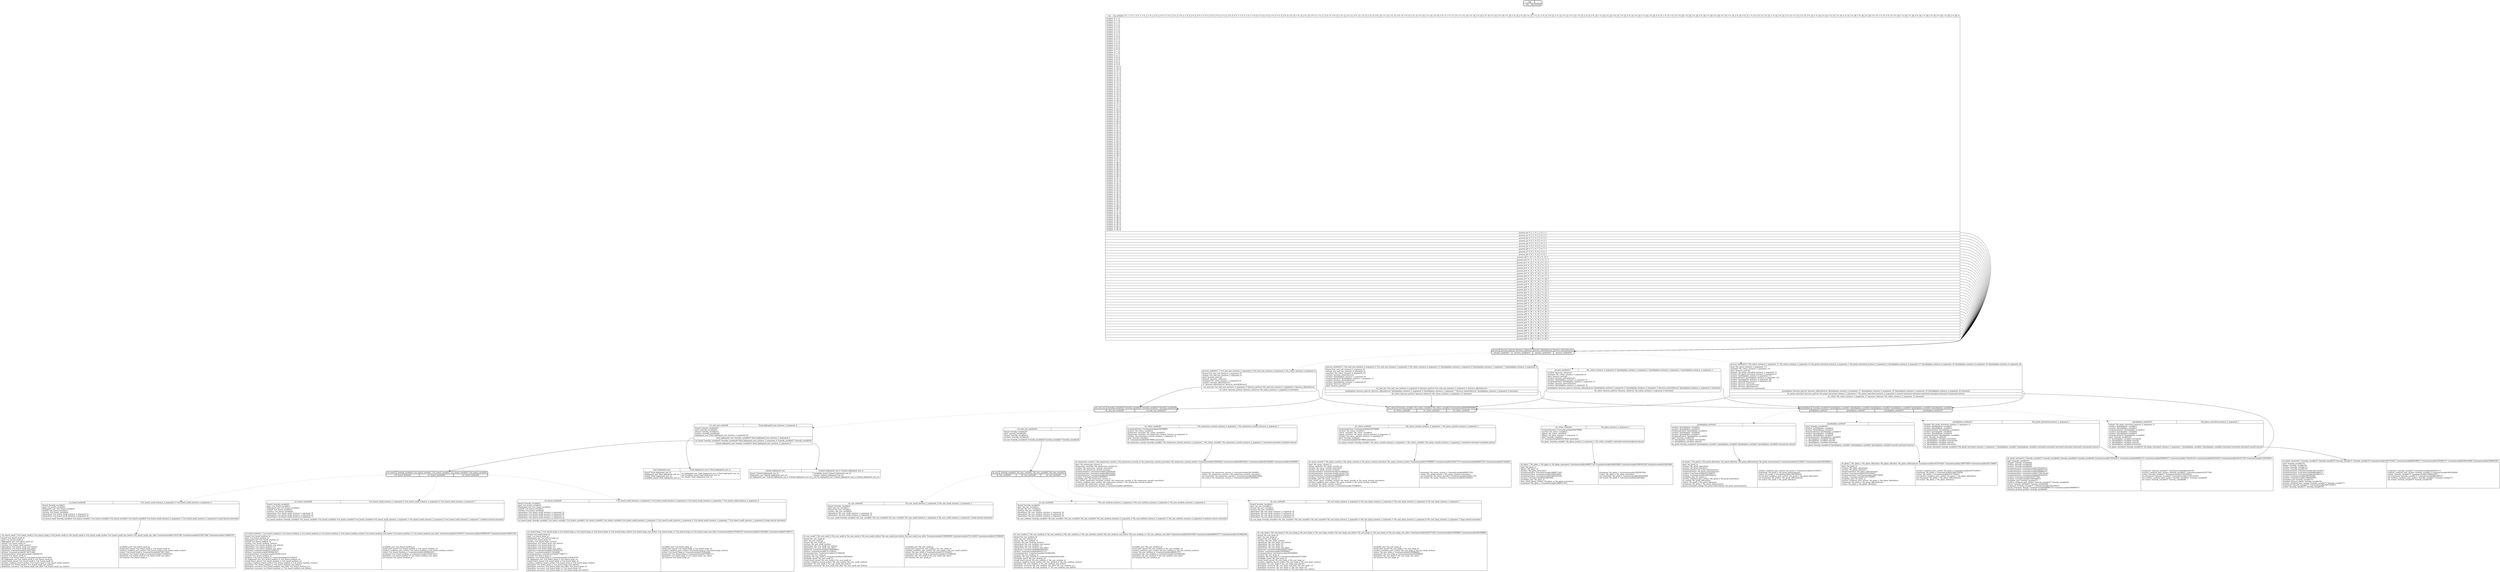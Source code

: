 // Generated by Hype
digraph "woodworking_legal_fewer_htn_groundings" {
  nodesep=1
  ranksep=1
  // Operators
  node [shape=record]
  "cut_board_large" [
    label="{{cut_board_large|?cut_board_large_b ?cut_board_large_p ?cut_board_large_m ?cut_board_large_w ?cut_board_large_surface ?cut_board_large_size_before ?cut_board_large_s1 ?cut_board_large_s2 ?cut_board_large_size_after ?constantvariable1278363279 ?constantvariable313024468 ?constantvariable971968717}|{(board ?cut_board_large_b)\l(part ?cut_board_large_p)\l(highspeed_saw ?cut_board_large_m)\l(awood ?cut_board_large_w)\l(surface ?cut_board_large_surface)\l(aboardsize ?cut_board_large_size_before)\l(aboardsize ?cut_board_large_s1)\l(aboardsize ?cut_board_large_s2)\l(aboardsize ?cut_board_large_size_after)\l(apartsize ?constantvariable1278363279)\l(acolour ?constantvariable313024468)\l(treatmentstatus ?constantvariable971968717)\l(unused ?cut_board_large_p)\l(goalsize ?cut_board_large_p ?constantvariable1278363279)\l(in_highspeed_saw ?cut_board_large_b ?cut_board_large_m)\l(wood_board_awood ?cut_board_large_b ?cut_board_large_w)\l(surface_condition_board_surface ?cut_board_large_b ?cut_board_large_surface)\l(boardsize ?cut_board_large_b ?cut_board_large_size_before)\l(boardsize_successor ?cut_board_large_size_after ?cut_board_large_s1)\l(boardsize_successor ?cut_board_large_s1 ?cut_board_large_s2)\l(boardsize_successor ?cut_board_large_s2 ?cut_board_large_size_before)\l|(available_part ?cut_board_large_p)\l(wood_part_awood ?cut_board_large_p ?cut_board_large_w)\l(surface_condition_part_surface ?cut_board_large_p ?cut_board_large_surface)\l(colour ?cut_board_large_p ?constantvariable313024468)\l(treatment ?cut_board_large_p ?constantvariable971968717)\l(boardsize ?cut_board_large_b ?cut_board_large_size_after)\lnot (unused ?cut_board_large_p)\l}}"
  ]
  "cut_board_medium" [
    label="{{cut_board_medium|?cut_board_medium_b ?cut_board_medium_p ?cut_board_medium_m ?cut_board_medium_w ?cut_board_medium_surface ?cut_board_medium_size_before ?cut_board_medium_s1 ?cut_board_medium_size_after ?constantvariable212106237 ?constantvariable1690083347 ?constantvariable1650815227}|{(board ?cut_board_medium_b)\l(part ?cut_board_medium_p)\l(highspeed_saw ?cut_board_medium_m)\l(awood ?cut_board_medium_w)\l(surface ?cut_board_medium_surface)\l(aboardsize ?cut_board_medium_size_before)\l(aboardsize ?cut_board_medium_s1)\l(aboardsize ?cut_board_medium_size_after)\l(apartsize ?constantvariable212106237)\l(acolour ?constantvariable1690083347)\l(treatmentstatus ?constantvariable1650815227)\l(unused ?cut_board_medium_p)\l(goalsize ?cut_board_medium_p ?constantvariable212106237)\l(in_highspeed_saw ?cut_board_medium_b ?cut_board_medium_m)\l(wood_board_awood ?cut_board_medium_b ?cut_board_medium_w)\l(surface_condition_board_surface ?cut_board_medium_b ?cut_board_medium_surface)\l(boardsize ?cut_board_medium_b ?cut_board_medium_size_before)\l(boardsize_successor ?cut_board_medium_size_after ?cut_board_medium_s1)\l(boardsize_successor ?cut_board_medium_s1 ?cut_board_medium_size_before)\l|(available_part ?cut_board_medium_p)\l(wood_part_awood ?cut_board_medium_p ?cut_board_medium_w)\l(surface_condition_part_surface ?cut_board_medium_p ?cut_board_medium_surface)\l(colour ?cut_board_medium_p ?constantvariable1690083347)\l(treatment ?cut_board_medium_p ?constantvariable1650815227)\l(boardsize ?cut_board_medium_b ?cut_board_medium_size_after)\lnot (unused ?cut_board_medium_p)\l}}"
  ]
  "cut_board_small" [
    label="{{cut_board_small|?cut_board_small_b ?cut_board_small_p ?cut_board_small_m ?cut_board_small_w ?cut_board_small_surface ?cut_board_small_size_before ?cut_board_small_size_after ?constantvariable719147384 ?constantvariable2074871584 ?constantvariable1336658767}|{(board ?cut_board_small_b)\l(part ?cut_board_small_p)\l(highspeed_saw ?cut_board_small_m)\l(awood ?cut_board_small_w)\l(surface ?cut_board_small_surface)\l(aboardsize ?cut_board_small_size_before)\l(aboardsize ?cut_board_small_size_after)\l(apartsize ?constantvariable719147384)\l(acolour ?constantvariable2074871584)\l(treatmentstatus ?constantvariable1336658767)\l(unused ?cut_board_small_p)\l(goalsize ?cut_board_small_p ?constantvariable719147384)\l(in_highspeed_saw ?cut_board_small_b ?cut_board_small_m)\l(wood_board_awood ?cut_board_small_b ?cut_board_small_w)\l(surface_condition_board_surface ?cut_board_small_b ?cut_board_small_surface)\l(boardsize ?cut_board_small_b ?cut_board_small_size_before)\l(boardsize_successor ?cut_board_small_size_after ?cut_board_small_size_before)\l|(available_part ?cut_board_small_p)\l(wood_part_awood ?cut_board_small_p ?cut_board_small_w)\l(surface_condition_part_surface ?cut_board_small_p ?cut_board_small_surface)\l(colour ?cut_board_small_p ?constantvariable2074871584)\l(treatment ?cut_board_small_p ?constantvariable1336658767)\l(boardsize ?cut_board_small_b ?cut_board_small_size_after)\lnot (unused ?cut_board_small_p)\l}}"
  ]
  "do_glaze" [
    label="{{do_glaze|?do_glaze_x ?do_glaze_m ?do_glaze_newcolour ?constantvariable1086871163 ?constantvariable298245469 ?constantvariable1900545328 ?constantvariable422481684}|{(part ?do_glaze_x)\l(glazer ?do_glaze_m)\l(acolour ?do_glaze_newcolour)\l(treatmentstatus ?constantvariable1086871163)\l(treatmentstatus ?constantvariable298245469)\l(treatmentstatus ?constantvariable1900545328)\l(acolour ?constantvariable422481684)\l(available_part ?do_glaze_x)\l(has_colour_glazer_acolour ?do_glaze_m ?do_glaze_newcolour)\l(treatment ?do_glaze_x ?constantvariable1086871163)\l|(treatment ?do_glaze_x ?constantvariable1900545328)\l(colour ?do_glaze_x ?do_glaze_newcolour)\lnot (treatment ?do_glaze_x ?constantvariable298245469)\lnot (colour ?do_glaze_x ?constantvariable422481684)\l}}"
  ]
  "do_grind" [
    label="{{do_grind|?do_grind_x ?do_grind_oldsurface ?do_grind_oldcolour ?do_grind_oldtreatment ?do_grind_newtreatment ?constantvariable521350637 ?constantvariable1995568423}|{(part ?do_grind_x)\l(surface ?do_grind_oldsurface)\l(acolour ?do_grind_oldcolour)\l(treatmentstatus ?do_grind_oldtreatment)\l(treatmentstatus ?do_grind_newtreatment)\l(surface ?constantvariable521350637)\l(acolour ?constantvariable1995568423)\l(available_part ?do_grind_x)\l(surface_condition_part_surface ?do_grind_x ?do_grind_oldsurface)\l(is_smooth ?do_grind_oldsurface)\l(colour ?do_grind_x ?do_grind_oldcolour)\l(treatment ?do_grind_x ?do_grind_oldtreatment)\l(grind_treatment_change ?do_grind_oldtreatment ?do_grind_newtreatment)\l|(surface_condition_part_surface ?do_grind_x ?constantvariable521350637)\l(treatment ?do_grind_x ?do_grind_newtreatment)\l(colour ?do_grind_x ?constantvariable1995568423)\lnot (surface_condition_part_surface ?do_grind_x ?do_grind_oldsurface)\lnot (treatment ?do_grind_x ?do_grind_oldtreatment)\lnot (colour ?do_grind_x ?do_grind_oldcolour)\l}}"
  ]
  "do_grind_untreated" [
    label="{{do_grind_untreated|?newobj_variable57 ?newobj_variable64 ?newobj_variable65 ?newobj_variable66 ?constantvariable702183411 ?constantvariable406992733 ?constantvariable506990077 ?constantvariable1738120144 ?constantvariable495324479 ?constantvariable343357709 ?constantvariable1258199451}|{(part ?newobj_variable57)\l(grinder ?newobj_variable64)\l(surface ?newobj_variable65)\l(acolour ?newobj_variable66)\l(treatmentstatus ?constantvariable702183411)\l(treatmentstatus ?constantvariable406992733)\l(treatmentstatus ?constantvariable506990077)\l(treatmentstatus ?constantvariable1738120144)\l(treatmentstatus ?constantvariable495324479)\l(surface ?constantvariable343357709)\l(acolour ?constantvariable1258199451)\l(available_part ?newobj_variable57)\l(surface_condition_part_surface ?newobj_variable57 ?newobj_variable65)\l(colour ?newobj_variable57 ?newobj_variable66)\l(treatment ?newobj_variable57 ?constantvariable702183411)\l(grind_treatment_change ?constantvariable406992733 ?constantvariable506990077)\l(machine_present_grinder ?newobj_variable64)\l|(treatment ?newobj_variable57 ?constantvariable495324479)\l(surface_condition_part_surface ?newobj_variable57 ?constantvariable343357709)\l(colour ?newobj_variable57 ?constantvariable1258199451)\lnot (treatment ?newobj_variable57 ?constantvariable1738120144)\lnot (surface_condition_part_surface ?newobj_variable57 ?newobj_variable65)\lnot (colour ?newobj_variable57 ?newobj_variable66)\l}}"
  ]
  "do_immersion_varnish" [
    label="{{do_immersion_varnish|?do_immersion_varnish_x ?do_immersion_varnish_m ?do_immersion_varnish_newcolour ?do_immersion_varnish_surface ?constantvariable129458220 ?constantvariable286632942 ?constantvariable281362908 ?constantvariable319059067}|{(part ?do_immersion_varnish_x)\l(immersion_varnisher ?do_immersion_varnish_m)\l(acolour ?do_immersion_varnish_newcolour)\l(surface ?do_immersion_varnish_surface)\l(treatmentstatus ?constantvariable129458220)\l(treatmentstatus ?constantvariable286632942)\l(treatmentstatus ?constantvariable281362908)\l(acolour ?constantvariable319059067)\l(available_part ?do_immersion_varnish_x)\l(has_colour_immersion_varnisher_acolour ?do_immersion_varnish_m ?do_immersion_varnish_newcolour)\l(surface_condition_part_surface ?do_immersion_varnish_x ?do_immersion_varnish_surface)\l(is_smooth ?do_immersion_varnish_surface)\l(treatment ?do_immersion_varnish_x ?constantvariable129458220)\l|(treatment ?do_immersion_varnish_x ?constantvariable281362908)\l(colour ?do_immersion_varnish_x ?do_immersion_varnish_newcolour)\lnot (treatment ?do_immersion_varnish_x ?constantvariable286632942)\lnot (colour ?do_immersion_varnish_x ?constantvariable319059067)\l}}"
  ]
  "do_plane" [
    label="{{do_plane|?do_plane_x ?do_plane_oldsurface ?do_plane_oldcolour ?do_plane_oldtreatment ?constantvariable1637010447 ?constantvariable1288755959 ?constantvariable1631726897}|{(part ?do_plane_x)\l(surface ?do_plane_oldsurface)\l(acolour ?do_plane_oldcolour)\l(treatmentstatus ?do_plane_oldtreatment)\l(surface ?constantvariable1637010447)\l(treatmentstatus ?constantvariable1288755959)\l(acolour ?constantvariable1631726897)\l(available_part ?do_plane_x)\l(surface_condition_part_surface ?do_plane_x ?do_plane_oldsurface)\l(treatment ?do_plane_x ?do_plane_oldtreatment)\l(colour ?do_plane_x ?do_plane_oldcolour)\l|(surface_condition_part_surface ?do_plane_x ?constantvariable1637010447)\l(treatment ?do_plane_x ?constantvariable1288755959)\l(colour ?do_plane_x ?constantvariable1631726897)\lnot (surface_condition_part_surface ?do_plane_x ?do_plane_oldsurface)\lnot (treatment ?do_plane_x ?do_plane_oldtreatment)\lnot (colour ?do_plane_x ?do_plane_oldcolour)\l}}"
  ]
  "do_plane_untreated" [
    label="{{do_plane_untreated|?newobj_variable75 ?newobj_variable76 ?newobj_variable77 ?newobj_variable79 ?constantvariable1607353027 ?constantvariable684396417 ?constantvariable1652981517 ?constantvariable308145609 ?constantvariable1068002587}|{(part ?newobj_variable75)\l(planer ?newobj_variable76)\l(surface ?newobj_variable77)\l(acolour ?newobj_variable79)\l(treatmentstatus ?constantvariable1607353027)\l(treatmentstatus ?constantvariable684396417)\l(treatmentstatus ?constantvariable1652981517)\l(surface ?constantvariable308145609)\l(acolour ?constantvariable1068002587)\l(available_part ?newobj_variable75)\l(machine_present_planer ?newobj_variable76)\l(surface_condition_part_surface ?newobj_variable75 ?newobj_variable77)\l(treatment ?newobj_variable75 ?constantvariable1607353027)\l(colour ?newobj_variable75 ?newobj_variable79)\l|(treatment ?newobj_variable75 ?constantvariable1652981517)\l(surface_condition_part_surface ?newobj_variable75 ?constantvariable308145609)\l(colour ?newobj_variable75 ?constantvariable1068002587)\lnot (treatment ?newobj_variable75 ?constantvariable684396417)\lnot (surface_condition_part_surface ?newobj_variable75 ?newobj_variable77)\lnot (colour ?newobj_variable75 ?newobj_variable79)\l}}"
  ]
  "do_saw_large" [
    label="{{do_saw_large|?do_saw_large_b ?do_saw_large_p ?do_saw_large_w ?do_saw_large_surface ?do_saw_large_size_before ?do_saw_large_s1 ?do_saw_large_s2 ?do_saw_large_size_after ?constantvariable2026575395 ?constantvariable539566862 ?constantvariable583566864}|{(board ?do_saw_large_b)\l(part ?do_saw_large_p)\l(awood ?do_saw_large_w)\l(surface ?do_saw_large_surface)\l(aboardsize ?do_saw_large_size_before)\l(aboardsize ?do_saw_large_s1)\l(aboardsize ?do_saw_large_s2)\l(aboardsize ?do_saw_large_size_after)\l(apartsize ?constantvariable2026575395)\l(acolour ?constantvariable539566862)\l(treatmentstatus ?constantvariable583566864)\l(unused ?do_saw_large_p)\l(goalsize ?do_saw_large_p ?constantvariable2026575395)\l(available_board ?do_saw_large_b)\l(wood_board_awood ?do_saw_large_b ?do_saw_large_w)\l(surface_condition_board_surface ?do_saw_large_b ?do_saw_large_surface)\l(boardsize ?do_saw_large_b ?do_saw_large_size_before)\l(boardsize_successor ?do_saw_large_size_after ?do_saw_large_s1)\l(boardsize_successor ?do_saw_large_s1 ?do_saw_large_s2)\l(boardsize_successor ?do_saw_large_s2 ?do_saw_large_size_before)\l|(available_part ?do_saw_large_p)\l(wood_part_awood ?do_saw_large_p ?do_saw_large_w)\l(surface_condition_part_surface ?do_saw_large_p ?do_saw_large_surface)\l(colour ?do_saw_large_p ?constantvariable539566862)\l(treatment ?do_saw_large_p ?constantvariable583566864)\l(boardsize ?do_saw_large_b ?do_saw_large_size_after)\lnot (unused ?do_saw_large_p)\l}}"
  ]
  "do_saw_medium" [
    label="{{do_saw_medium|?do_saw_medium_b ?do_saw_medium_p ?do_saw_medium_w ?do_saw_medium_surface ?do_saw_medium_size_before ?do_saw_medium_s1 ?do_saw_medium_size_after ?constantvariable633833592 ?constantvariable469443757 ?constantvariable1023882406}|{(board ?do_saw_medium_b)\l(part ?do_saw_medium_p)\l(awood ?do_saw_medium_w)\l(surface ?do_saw_medium_surface)\l(aboardsize ?do_saw_medium_size_before)\l(aboardsize ?do_saw_medium_s1)\l(aboardsize ?do_saw_medium_size_after)\l(apartsize ?constantvariable633833592)\l(acolour ?constantvariable469443757)\l(treatmentstatus ?constantvariable1023882406)\l(unused ?do_saw_medium_p)\l(goalsize ?do_saw_medium_p ?constantvariable633833592)\l(available_board ?do_saw_medium_b)\l(wood_board_awood ?do_saw_medium_b ?do_saw_medium_w)\l(surface_condition_board_surface ?do_saw_medium_b ?do_saw_medium_surface)\l(boardsize ?do_saw_medium_b ?do_saw_medium_size_before)\l(boardsize_successor ?do_saw_medium_size_after ?do_saw_medium_s1)\l(boardsize_successor ?do_saw_medium_s1 ?do_saw_medium_size_before)\l|(available_part ?do_saw_medium_p)\l(wood_part_awood ?do_saw_medium_p ?do_saw_medium_w)\l(surface_condition_part_surface ?do_saw_medium_p ?do_saw_medium_surface)\l(colour ?do_saw_medium_p ?constantvariable469443757)\l(treatment ?do_saw_medium_p ?constantvariable1023882406)\l(boardsize ?do_saw_medium_b ?do_saw_medium_size_after)\lnot (unused ?do_saw_medium_p)\l}}"
  ]
  "do_saw_small" [
    label="{{do_saw_small|?do_saw_small_b ?do_saw_small_p ?do_saw_small_w ?do_saw_small_surface ?do_saw_small_size_before ?do_saw_small_size_after ?constantvariable1182850905 ?constantvariable731116025 ?constantvariable2127388439}|{(board ?do_saw_small_b)\l(part ?do_saw_small_p)\l(awood ?do_saw_small_w)\l(surface ?do_saw_small_surface)\l(aboardsize ?do_saw_small_size_before)\l(aboardsize ?do_saw_small_size_after)\l(apartsize ?constantvariable1182850905)\l(acolour ?constantvariable731116025)\l(treatmentstatus ?constantvariable2127388439)\l(unused ?do_saw_small_p)\l(goalsize ?do_saw_small_p ?constantvariable1182850905)\l(available_board ?do_saw_small_b)\l(wood_board_awood ?do_saw_small_b ?do_saw_small_w)\l(surface_condition_board_surface ?do_saw_small_b ?do_saw_small_surface)\l(boardsize ?do_saw_small_b ?do_saw_small_size_before)\l(boardsize_successor ?do_saw_small_size_after ?do_saw_small_size_before)\l|(available_part ?do_saw_small_p)\l(wood_part_awood ?do_saw_small_p ?do_saw_small_w)\l(surface_condition_part_surface ?do_saw_small_p ?do_saw_small_surface)\l(colour ?do_saw_small_p ?constantvariable731116025)\l(treatment ?do_saw_small_p ?constantvariable2127388439)\l(boardsize ?do_saw_small_b ?do_saw_small_size_after)\lnot (unused ?do_saw_small_p)\l}}"
  ]
  "do_spray_varnish" [
    label="{{do_spray_varnish|?do_spray_varnish_x ?do_spray_varnish_m ?do_spray_varnish_newcolour ?do_spray_varnish_surface ?constantvariable797888567 ?constantvariable335041779 ?constantvariable688467185 ?constantvariable421409287}|{(part ?do_spray_varnish_x)\l(spray_varnisher ?do_spray_varnish_m)\l(acolour ?do_spray_varnish_newcolour)\l(surface ?do_spray_varnish_surface)\l(treatmentstatus ?constantvariable797888567)\l(treatmentstatus ?constantvariable335041779)\l(treatmentstatus ?constantvariable688467185)\l(acolour ?constantvariable421409287)\l(available_part ?do_spray_varnish_x)\l(has_colour_spray_varnisher_acolour ?do_spray_varnish_m ?do_spray_varnish_newcolour)\l(surface_condition_part_surface ?do_spray_varnish_x ?do_spray_varnish_surface)\l(is_smooth ?do_spray_varnish_surface)\l(treatment ?do_spray_varnish_x ?constantvariable797888567)\l|(treatment ?do_spray_varnish_x ?constantvariable688467185)\l(colour ?do_spray_varnish_x ?do_spray_varnish_newcolour)\lnot (treatment ?do_spray_varnish_x ?constantvariable335041779)\lnot (colour ?do_spray_varnish_x ?constantvariable421409287)\l}}"
  ]
  "load_highspeed_saw" [
    label="{{load_highspeed_saw|?load_highspeed_saw_b ?load_highspeed_saw_m}|{(board ?load_highspeed_saw_b)\l(highspeed_saw ?load_highspeed_saw_m)\l(empty ?load_highspeed_saw_m)\l(available_board ?load_highspeed_saw_b)\l|(in_highspeed_saw ?load_highspeed_saw_b ?load_highspeed_saw_m)\lnot (available_board ?load_highspeed_saw_b)\lnot (empty ?load_highspeed_saw_m)\l}}"
  ]
  "unload_highspeed_saw" [
    label="{{unload_highspeed_saw|?unload_highspeed_saw_b ?unload_highspeed_saw_m}|{(board ?unload_highspeed_saw_b)\l(highspeed_saw ?unload_highspeed_saw_m)\l(in_highspeed_saw ?unload_highspeed_saw_b ?unload_highspeed_saw_m)\l|(available_board ?unload_highspeed_saw_b)\l(empty ?unload_highspeed_saw_m)\lnot (in_highspeed_saw ?unload_highspeed_saw_b ?unload_highspeed_saw_m)\l}}"
  ]
  // Methods
  node [shape=Mrecord]
  "cut_and_saw" [
    style=bold
    label="{{cut_and_saw|?newobj_variable25 ?newobj_variable26 ?newobj_variable27 ?newobj_variable28}|{<n0>cut_and_saw_method6|<n1>cut_and_saw_method10}}"
  ]
  "label_cut_and_saw_method6" [
    label="{{cut_and_saw_method6|?load_highspeed_saw_instance_3_argument_6}|(board ?newobj_variable25)\l(part ?newobj_variable26)\l(awood ?newobj_variable27)\l(surface ?newobj_variable28)\l(highspeed_saw ?load_highspeed_saw_instance_3_argument_6)\l|<n0>load_highspeed_saw ?newobj_variable25 ?load_highspeed_saw_instance_3_argument_6|<n1>cut_board ?newobj_variable25 ?newobj_variable26 ?load_highspeed_saw_instance_3_argument_6 ?newobj_variable27 ?newobj_variable28|<n2>unload_highspeed_saw ?newobj_variable25 ?load_highspeed_saw_instance_3_argument_6}"
  ]
  "cut_and_saw":n0 -> "label_cut_and_saw_method6" [style=dotted]
  "label_cut_and_saw_method6":n0 -> "load_highspeed_saw"
  "label_cut_and_saw_method6":n1 -> "cut_board"
  "label_cut_and_saw_method6":n2 -> "unload_highspeed_saw"
  "label_cut_and_saw_method10" [
    label="{{cut_and_saw_method10|}|(board ?newobj_variable25)\l(part ?newobj_variable26)\l(awood ?newobj_variable27)\l(surface ?newobj_variable28)\l|<n0>do_saw ?newobj_variable25 ?newobj_variable26 ?newobj_variable27 ?newobj_variable28}"
  ]
  "cut_and_saw":n1 -> "label_cut_and_saw_method10" [style=dotted]
  "label_cut_and_saw_method10":n0 -> "do_saw"
  "cut_board" [
    style=bold
    label="{{cut_board|?newobj_variable2 ?cut_board_variable1 ?cut_board_variable2 ?cut_board_variable3 ?cut_board_variable4}|{<n0>cut_board_method4|<n1>cut_board_method4b|<n2>cut_board_method4c}}"
  ]
  "label_cut_board_method4" [
    label="{{cut_board_method4|?cut_board_small_instance_2_argument_5 ?cut_board_small_instance_2_argument_6}|(board ?newobj_variable2)\l(part ?cut_board_variable1)\l(highspeed_saw ?cut_board_variable2)\l(awood ?cut_board_variable3)\l(surface ?cut_board_variable4)\l(aboardsize ?cut_board_small_instance_2_argument_5)\l(aboardsize ?cut_board_small_instance_2_argument_6)\l|<n0>cut_board_small ?newobj_variable2 ?cut_board_variable1 ?cut_board_variable2 ?cut_board_variable3 ?cut_board_variable4 ?cut_board_small_instance_2_argument_5 ?cut_board_small_instance_2_argument_6 small natural untreated}"
  ]
  "cut_board":n0 -> "label_cut_board_method4" [style=dotted]
  "label_cut_board_method4":n0 -> "cut_board_small"
  "label_cut_board_method4b" [
    label="{{cut_board_method4b|?cut_board_small_instance_2_argument_5 ?cut_board_small_instance_2_argument_6 ?cut_board_small_instance_2_argument_7}|(board ?newobj_variable2)\l(part ?cut_board_variable1)\l(highspeed_saw ?cut_board_variable2)\l(awood ?cut_board_variable3)\l(surface ?cut_board_variable4)\l(aboardsize ?cut_board_small_instance_2_argument_5)\l(aboardsize ?cut_board_small_instance_2_argument_6)\l(aboardsize ?cut_board_small_instance_2_argument_7)\l|<n0>cut_board_medium ?newobj_variable2 ?cut_board_variable1 ?cut_board_variable2 ?cut_board_variable3 ?cut_board_variable4 ?cut_board_small_instance_2_argument_5 ?cut_board_small_instance_2_argument_6 ?cut_board_small_instance_2_argument_7 medium natural untreated}"
  ]
  "cut_board":n1 -> "label_cut_board_method4b" [style=dotted]
  "label_cut_board_method4b":n0 -> "cut_board_medium"
  "label_cut_board_method4c" [
    label="{{cut_board_method4c|?cut_board_small_instance_2_argument_5 ?cut_board_small_instance_2_argument_6 ?cut_board_small_instance_2_argument_7 ?cut_board_small_instance_2_argument_8}|(board ?newobj_variable2)\l(part ?cut_board_variable1)\l(highspeed_saw ?cut_board_variable2)\l(awood ?cut_board_variable3)\l(surface ?cut_board_variable4)\l(aboardsize ?cut_board_small_instance_2_argument_5)\l(aboardsize ?cut_board_small_instance_2_argument_6)\l(aboardsize ?cut_board_small_instance_2_argument_7)\l(aboardsize ?cut_board_small_instance_2_argument_8)\l|<n0>cut_board_large ?newobj_variable2 ?cut_board_variable1 ?cut_board_variable2 ?cut_board_variable3 ?cut_board_variable4 ?cut_board_small_instance_2_argument_5 ?cut_board_small_instance_2_argument_6 ?cut_board_small_instance_2_argument_7 ?cut_board_small_instance_2_argument_8 large natural untreated}"
  ]
  "cut_board":n2 -> "label_cut_board_method4c" [style=dotted]
  "label_cut_board_method4c":n0 -> "cut_board_large"
  "do_colour" [
    style=bold
    label="{{do_colour|?newobj_variable1 ?do_colour_variable1 ?do_colour_variable2 ?constantvariable634079668}|{<n0>do_colour_method0|<n1>do_colour_method1|<n2>do_colour_method2}}"
  ]
  "label_do_colour_method0" [
    label="{{do_colour_method0|?do_immersion_varnish_instance_2_argument_1 ?do_immersion_varnish_instance_2_argument_3}|(treatmentstatus ?constantvariable634079668)\l(acolour ?do_colour_variable1)\l(immersion_varnisher ?do_colour_variable2)\l(immersion_varnisher ?do_immersion_varnish_instance_2_argument_1)\l(surface ?do_immersion_varnish_instance_2_argument_3)\l(part ?newobj_variable1)\l(= ?constantvariable634079668 untreated)\l|<n0>do_immersion_varnish ?newobj_variable1 ?do_immersion_varnish_instance_2_argument_1 ?do_colour_variable1 ?do_immersion_varnish_instance_2_argument_3 untreated untreated varnished natural}"
  ]
  "do_colour":n0 -> "label_do_colour_method0" [style=dotted]
  "label_do_colour_method0":n0 -> "do_immersion_varnish"
  "label_do_colour_method1" [
    label="{{do_colour_method1|?do_spray_varnish_instance_2_argument_1 ?do_spray_varnish_instance_2_argument_3}|(treatmentstatus ?constantvariable634079668)\l(acolour ?do_colour_variable1)\l(spray_varnisher ?do_colour_variable2)\l(spray_varnisher ?do_spray_varnish_instance_2_argument_1)\l(surface ?do_spray_varnish_instance_2_argument_3)\l(part ?newobj_variable1)\l(= ?constantvariable634079668 untreated)\l|<n0>do_spray_varnish ?newobj_variable1 ?do_spray_varnish_instance_2_argument_1 ?do_colour_variable1 ?do_spray_varnish_instance_2_argument_3 untreated untreated varnished natural}"
  ]
  "do_colour":n1 -> "label_do_colour_method1" [style=dotted]
  "label_do_colour_method1":n0 -> "do_spray_varnish"
  "label_do_colour_method2" [
    label="{{do_colour_method2|?do_glaze_instance_2_argument_1}|(treatmentstatus ?constantvariable634079668)\l(acolour ?do_colour_variable1)\l(glazer ?do_colour_variable2)\l(glazer ?do_glaze_instance_2_argument_1)\l(part ?newobj_variable1)\l(= ?constantvariable634079668 untreated)\l|<n0>do_glaze ?newobj_variable1 ?do_glaze_instance_2_argument_1 ?do_colour_variable1 untreated untreated glazed natural}"
  ]
  "do_colour":n2 -> "label_do_colour_method2" [style=dotted]
  "label_do_colour_method2":n0 -> "do_glaze"
  "do_saw" [
    style=bold
    label="{{do_saw|?newobj_variable3 ?do_saw_variable1 ?do_saw_variable2 ?do_saw_variable3}|{<n0>do_saw_method5|<n1>do_saw_method8|<n2>do_saw_method9}}"
  ]
  "label_do_saw_method5" [
    label="{{do_saw_method5|?do_saw_small_instance_2_argument_4 ?do_saw_small_instance_2_argument_5}|(board ?newobj_variable3)\l(part ?do_saw_variable1)\l(awood ?do_saw_variable2)\l(surface ?do_saw_variable3)\l(aboardsize ?do_saw_small_instance_2_argument_4)\l(aboardsize ?do_saw_small_instance_2_argument_5)\l|<n0>do_saw_small ?newobj_variable3 ?do_saw_variable1 ?do_saw_variable2 ?do_saw_variable3 ?do_saw_small_instance_2_argument_4 ?do_saw_small_instance_2_argument_5 small natural untreated}"
  ]
  "do_saw":n0 -> "label_do_saw_method5" [style=dotted]
  "label_do_saw_method5":n0 -> "do_saw_small"
  "label_do_saw_method8" [
    label="{{do_saw_method8|?do_saw_medium_instance_2_argument_4 ?do_saw_medium_instance_2_argument_5 ?do_saw_medium_instance_2_argument_6}|(board ?newobj_variable3)\l(part ?do_saw_variable1)\l(awood ?do_saw_variable2)\l(surface ?do_saw_variable3)\l(aboardsize ?do_saw_medium_instance_2_argument_4)\l(aboardsize ?do_saw_medium_instance_2_argument_5)\l(aboardsize ?do_saw_medium_instance_2_argument_6)\l|<n0>do_saw_medium ?newobj_variable3 ?do_saw_variable1 ?do_saw_variable2 ?do_saw_variable3 ?do_saw_medium_instance_2_argument_4 ?do_saw_medium_instance_2_argument_5 ?do_saw_medium_instance_2_argument_6 medium natural untreated}"
  ]
  "do_saw":n1 -> "label_do_saw_method8" [style=dotted]
  "label_do_saw_method8":n0 -> "do_saw_medium"
  "label_do_saw_method9" [
    label="{{do_saw_method9|?do_saw_large_instance_2_argument_4 ?do_saw_large_instance_2_argument_5 ?do_saw_large_instance_2_argument_6 ?do_saw_large_instance_2_argument_7}|(board ?newobj_variable3)\l(part ?do_saw_variable1)\l(awood ?do_saw_variable2)\l(surface ?do_saw_variable3)\l(aboardsize ?do_saw_large_instance_2_argument_4)\l(aboardsize ?do_saw_large_instance_2_argument_5)\l(aboardsize ?do_saw_large_instance_2_argument_6)\l(aboardsize ?do_saw_large_instance_2_argument_7)\l|<n0>do_saw_large ?newobj_variable3 ?do_saw_variable1 ?do_saw_variable2 ?do_saw_variable3 ?do_saw_large_instance_2_argument_4 ?do_saw_large_instance_2_argument_5 ?do_saw_large_instance_2_argument_6 ?do_saw_large_instance_2_argument_7 large natural untreated}"
  ]
  "do_saw":n2 -> "label_do_saw_method9" [style=dotted]
  "label_do_saw_method9":n0 -> "do_saw_large"
  "grindnplane" [
    style=bold
    label="{{grindnplane|?newobj_variable10 ?grindnplane_variable1 ?grindnplane_variable2 ?grindnplane_variable3 ?grindnplane_variable4 ?grindnplane_variable5 ?grindnplane_variable6}|{<n0>grindnplane_method3|<n1>grindnplane_method7|<n2>grindnplane_method13|<n3>grindnplane_method15}}"
  ]
  "label_grindnplane_method3" [
    label="{{grindnplane_method3|}|(surface ?grindnplane_variable1)\l(acolour ?grindnplane_variable2)\l(treatmentstatus ?grindnplane_variable3)\l(surface ?grindnplane_variable4)\l(acolour ?grindnplane_variable5)\l(treatmentstatus ?grindnplane_variable6)\l(part ?newobj_variable10)\l(= ?grindnplane_variable4 verysmooth)\l(= ?grindnplane_variable5 natural)\l|<n0>do_grind ?newobj_variable10 ?grindnplane_variable1 ?grindnplane_variable2 ?grindnplane_variable3 ?grindnplane_variable6 verysmooth natural}"
  ]
  "grindnplane":n0 -> "label_grindnplane_method3" [style=dotted]
  "label_grindnplane_method3":n0 -> "do_grind"
  "label_grindnplane_method7" [
    label="{{grindnplane_method7|}|(part ?newobj_variable10)\l(surface ?grindnplane_variable1)\l(acolour ?grindnplane_variable2)\l(treatmentstatus ?grindnplane_variable3)\l(surface ?grindnplane_variable4)\l(acolour ?grindnplane_variable5)\l(treatmentstatus ?grindnplane_variable6)\l(= ?grindnplane_variable4 smooth)\l(= ?grindnplane_variable5 natural)\l(= ?grindnplane_variable6 untreated)\l|<n0>do_plane ?newobj_variable10 ?grindnplane_variable1 ?grindnplane_variable2 ?grindnplane_variable3 smooth untreated natural}"
  ]
  "grindnplane":n1 -> "label_grindnplane_method7" [style=dotted]
  "label_grindnplane_method7":n0 -> "do_plane"
  "label_grindnplane_method13" [
    label="{{grindnplane_method13|?do_grind_untreated_instance_2_argument_1}|(grinder ?do_grind_untreated_instance_2_argument_1)\l(surface ?grindnplane_variable1)\l(acolour ?grindnplane_variable2)\l(treatmentstatus ?grindnplane_variable3)\l(surface ?grindnplane_variable4)\l(acolour ?grindnplane_variable5)\l(treatmentstatus ?grindnplane_variable6)\l(part ?newobj_variable10)\l(= ?grindnplane_variable3 untreated)\l(= ?grindnplane_variable4 verysmooth)\l(= ?grindnplane_variable5 natural)\l(= ?grindnplane_variable6 untreated)\l|<n0>do_grind_untreated ?newobj_variable10 ?do_grind_untreated_instance_2_argument_1 ?grindnplane_variable1 ?grindnplane_variable2 untreated untreated untreated untreated untreated verysmooth natural}"
  ]
  "grindnplane":n2 -> "label_grindnplane_method13" [style=dotted]
  "label_grindnplane_method13":n0 -> "do_grind_untreated"
  "label_grindnplane_method15" [
    label="{{grindnplane_method15|?do_plane_untreated_instance_2_argument_1}|(planer ?do_plane_untreated_instance_2_argument_1)\l(surface ?grindnplane_variable1)\l(acolour ?grindnplane_variable2)\l(treatmentstatus ?grindnplane_variable3)\l(surface ?grindnplane_variable4)\l(acolour ?grindnplane_variable5)\l(treatmentstatus ?grindnplane_variable6)\l(part ?newobj_variable10)\l(= ?grindnplane_variable3 untreated)\l(= ?grindnplane_variable4 smooth)\l(= ?grindnplane_variable5 natural)\l(= ?grindnplane_variable6 untreated)\l|<n0>do_plane_untreated ?newobj_variable10 ?do_plane_untreated_instance_2_argument_1 ?grindnplane_variable1 ?grindnplane_variable2 untreated untreated untreated smooth natural}"
  ]
  "grindnplane":n3 -> "label_grindnplane_method15" [style=dotted]
  "label_grindnplane_method15":n0 -> "do_plane_untreated"
  "process" [
    style=bold
    label="{{process|?process_partvar ?process_colourvar ?process_oldsurfacevar ?process_newsurfacevar}|{<n0>process_method11|<n1>process_method12|<n2>process_method14|<n3>process_method16}}"
  ]
  "label_process_method11" [
    label="{{process_method11|?cut_and_saw_instance_2_argument_0 ?cut_and_saw_instance_2_argument_2 ?do_colour_instance_3_argument_6}|(board ?cut_and_saw_instance_2_argument_0)\l(awood ?cut_and_saw_instance_2_argument_2)\l(part ?process_partvar)\l(acolour ?process_colourvar)\l(machine ?do_colour_instance_3_argument_6)\l(surface ?process_oldsurfacevar)\l(= ?process_oldsurfacevar ?process_newsurfacevar)\l|<n0>cut_and_saw ?cut_and_saw_instance_2_argument_0 ?process_partvar ?cut_and_saw_instance_2_argument_2 ?process_oldsurfacevar|<n1>do_colour ?process_partvar ?process_colourvar ?do_colour_instance_3_argument_6 untreated}"
  ]
  "process":n0 -> "label_process_method11" [style=dotted]
  "label_process_method11":n0 -> "cut_and_saw"
  "label_process_method11":n1 -> "do_colour"
  "label_process_method12" [
    label="{{process_method12|?do_colour_instance_3_argument_9 ?grindnplane_instance_2_argument_2 ?grindnplane_instance_2_argument_3 ?grindnplane_instance_2_argument_5}|(acolour ?process_colourvar)\l(machine ?do_colour_instance_3_argument_9)\l(part ?process_partvar)\l(surface ?process_oldsurfacevar)\l(acolour ?grindnplane_instance_2_argument_2)\l(treatmentstatus ?grindnplane_instance_2_argument_3)\l(surface ?process_newsurfacevar)\l(acolour ?grindnplane_instance_2_argument_5)\l|<n0>grindnplane ?process_partvar ?process_oldsurfacevar ?grindnplane_instance_2_argument_2 ?grindnplane_instance_2_argument_3 ?process_newsurfacevar ?grindnplane_instance_2_argument_5 untreated|<n1>do_colour ?process_partvar ?process_colourvar ?do_colour_instance_3_argument_9 untreated}"
  ]
  "process":n1 -> "label_process_method12" [style=dotted]
  "label_process_method12":n0 -> "grindnplane"
  "label_process_method12":n1 -> "do_colour"
  "label_process_method14" [
    label="{{process_method14|?cut_and_saw_instance_2_argument_0 ?cut_and_saw_instance_2_argument_2 ?do_colour_instance_4_argument_13 ?grindnplane_instance_3_argument_6 ?grindnplane_instance_3_argument_7 ?grindnplane_instance_3_argument_9}|(board ?cut_and_saw_instance_2_argument_0)\l(awood ?cut_and_saw_instance_2_argument_2)\l(machine ?do_colour_instance_4_argument_13)\l(surface ?process_oldsurfacevar)\l(acolour ?grindnplane_instance_3_argument_6)\l(treatmentstatus ?grindnplane_instance_3_argument_7)\l(surface ?process_newsurfacevar)\l(acolour ?grindnplane_instance_3_argument_9)\l(acolour ?process_colourvar)\l(part ?process_partvar)\l|<n0>cut_and_saw ?cut_and_saw_instance_2_argument_0 ?process_partvar ?cut_and_saw_instance_2_argument_2 ?process_oldsurfacevar|<n1>grindnplane ?process_partvar ?process_oldsurfacevar ?grindnplane_instance_3_argument_6 ?grindnplane_instance_3_argument_7 ?process_newsurfacevar ?grindnplane_instance_3_argument_9 untreated|<n2>do_colour ?process_partvar ?process_colourvar ?do_colour_instance_4_argument_13 untreated}"
  ]
  "process":n2 -> "label_process_method14" [style=dotted]
  "label_process_method14":n0 -> "cut_and_saw"
  "label_process_method14":n1 -> "grindnplane"
  "label_process_method14":n2 -> "do_colour"
  "label_process_method16" [
    label="{{process_method16|?do_colour_instance_3_argument_11 ?do_colour_instance_3_argument_13 ?do_grind_untreated_instance_2_argument_1 ?do_grind_untreated_instance_2_argument_2 ?grindnplane_instance_4_argument_17 ?grindnplane_instance_4_argument_18 ?grindnplane_instance_4_argument_19 ?grindnplane_instance_4_argument_20}|(part ?do_colour_instance_3_argument_11)\l(machine ?do_colour_instance_3_argument_13)\l(part ?process_partvar)\l(grinder ?do_grind_untreated_instance_2_argument_1)\l(surface ?do_grind_untreated_instance_2_argument_2)\l(acolour ?grindnplane_instance_4_argument_17)\l(treatmentstatus ?grindnplane_instance_4_argument_18)\l(surface ?grindnplane_instance_4_argument_19)\l(acolour ?grindnplane_instance_4_argument_20)\l(acolour ?process_colourvar)\l(surface ?process_newsurfacevar)\l(surface ?process_oldsurfacevar)\l(= ?process_newsurfacevar verysmooth)\l|<n0>grindnplane ?process_partvar ?process_oldsurfacevar ?grindnplane_instance_4_argument_17 ?grindnplane_instance_4_argument_18 ?grindnplane_instance_4_argument_19 ?grindnplane_instance_4_argument_20 untreated|<n1>do_grind_untreated ?process_partvar ?do_grind_untreated_instance_2_argument_1 ?do_grind_untreated_instance_2_argument_2 natural untreated untreated untreated untreated untreated verysmooth natural|<n2>do_colour ?do_colour_instance_3_argument_11 ?process_colourvar ?do_colour_instance_3_argument_13 untreated}"
  ]
  "process":n3 -> "label_process_method16" [style=dotted]
  "label_process_method16":n0 -> "grindnplane"
  "label_process_method16":n1 -> "do_grind_untreated"
  "label_process_method16":n2 -> "do_colour"
  "__top" [
    style=bold
    label="{{__top|}|{<n0>__top___top_method}}"
  ]
  "label___top___top_method" [
    label="{{__top___top_method|?v_1_1 ?v_1_2 ?v_1_3 ?v_2_1 ?v_2_2 ?v_2_3 ?v_3_1 ?v_3_2 ?v_3_3 ?v_4_1 ?v_4_2 ?v_4_3 ?v_5_1 ?v_5_2 ?v_5_3 ?v_6_1 ?v_6_2 ?v_6_3 ?v_7_1 ?v_7_2 ?v_7_3 ?v_8_1 ?v_8_2 ?v_8_3 ?v_9_1 ?v_9_2 ?v_9_3 ?v_10_1 ?v_10_2 ?v_10_3 ?v_11_1 ?v_11_2 ?v_11_3 ?v_12_1 ?v_12_2 ?v_12_3 ?v_13_1 ?v_13_2 ?v_13_3 ?v_14_1 ?v_14_2 ?v_14_3 ?v_15_1 ?v_15_2 ?v_15_3 ?v_16_1 ?v_16_2 ?v_16_3 ?v_17_1 ?v_17_2 ?v_17_3 ?v_18_1 ?v_18_2 ?v_18_3 ?v_19_1 ?v_19_2 ?v_19_3 ?v_20_1 ?v_20_2 ?v_20_3 ?v_21_1 ?v_21_2 ?v_21_3 ?v_22_1 ?v_22_2 ?v_22_3 ?v_23_1 ?v_23_2 ?v_23_3 ?v_24_1 ?v_24_2 ?v_24_3 ?v_25_1 ?v_25_2 ?v_25_3 ?v_26_1 ?v_26_2 ?v_26_3 ?v_27_1 ?v_27_2 ?v_27_3 ?v_28_1 ?v_28_2 ?v_28_3 ?v_29_1 ?v_29_2 ?v_29_3 ?v_30_1 ?v_30_2 ?v_30_3 ?v_31_1 ?v_31_2 ?v_31_3 ?v_32_1 ?v_32_2 ?v_32_3 ?v_33_1 ?v_33_2 ?v_33_3 ?v_34_1 ?v_34_2 ?v_34_3 ?v_35_1 ?v_35_2 ?v_35_3 ?v_36_1 ?v_36_2 ?v_36_3 ?v_37_1 ?v_37_2 ?v_37_3 ?v_38_1 ?v_38_2 ?v_38_3 ?v_39_1 ?v_39_2 ?v_39_3 ?v_40_1 ?v_40_2 ?v_40_3}|(acolour ?v_1_1)\l(surface ?v_1_2)\l(surface ?v_1_3)\l(acolour ?v_2_1)\l(surface ?v_2_2)\l(surface ?v_2_3)\l(acolour ?v_3_1)\l(surface ?v_3_2)\l(surface ?v_3_3)\l(acolour ?v_4_1)\l(surface ?v_4_2)\l(surface ?v_4_3)\l(acolour ?v_5_1)\l(surface ?v_5_2)\l(surface ?v_5_3)\l(acolour ?v_6_1)\l(surface ?v_6_2)\l(surface ?v_6_3)\l(acolour ?v_7_1)\l(surface ?v_7_2)\l(surface ?v_7_3)\l(acolour ?v_8_1)\l(surface ?v_8_2)\l(surface ?v_8_3)\l(acolour ?v_9_1)\l(surface ?v_9_2)\l(surface ?v_9_3)\l(acolour ?v_10_1)\l(surface ?v_10_2)\l(surface ?v_10_3)\l(acolour ?v_11_1)\l(surface ?v_11_2)\l(surface ?v_11_3)\l(acolour ?v_12_1)\l(surface ?v_12_2)\l(surface ?v_12_3)\l(acolour ?v_13_1)\l(surface ?v_13_2)\l(surface ?v_13_3)\l(acolour ?v_14_1)\l(surface ?v_14_2)\l(surface ?v_14_3)\l(acolour ?v_15_1)\l(surface ?v_15_2)\l(surface ?v_15_3)\l(acolour ?v_16_1)\l(surface ?v_16_2)\l(surface ?v_16_3)\l(acolour ?v_17_1)\l(surface ?v_17_2)\l(surface ?v_17_3)\l(acolour ?v_18_1)\l(surface ?v_18_2)\l(surface ?v_18_3)\l(acolour ?v_19_1)\l(surface ?v_19_2)\l(surface ?v_19_3)\l(acolour ?v_20_1)\l(surface ?v_20_2)\l(surface ?v_20_3)\l(acolour ?v_21_1)\l(surface ?v_21_2)\l(surface ?v_21_3)\l(acolour ?v_22_1)\l(surface ?v_22_2)\l(surface ?v_22_3)\l(acolour ?v_23_1)\l(surface ?v_23_2)\l(surface ?v_23_3)\l(acolour ?v_24_1)\l(surface ?v_24_2)\l(surface ?v_24_3)\l(acolour ?v_25_1)\l(surface ?v_25_2)\l(surface ?v_25_3)\l(acolour ?v_26_1)\l(surface ?v_26_2)\l(surface ?v_26_3)\l(acolour ?v_27_1)\l(surface ?v_27_2)\l(surface ?v_27_3)\l(acolour ?v_28_1)\l(surface ?v_28_2)\l(surface ?v_28_3)\l(acolour ?v_29_1)\l(surface ?v_29_2)\l(surface ?v_29_3)\l(acolour ?v_30_1)\l(surface ?v_30_2)\l(surface ?v_30_3)\l(acolour ?v_31_1)\l(surface ?v_31_2)\l(surface ?v_31_3)\l(acolour ?v_32_1)\l(surface ?v_32_2)\l(surface ?v_32_3)\l(acolour ?v_33_1)\l(surface ?v_33_2)\l(surface ?v_33_3)\l(acolour ?v_34_1)\l(surface ?v_34_2)\l(surface ?v_34_3)\l(acolour ?v_35_1)\l(surface ?v_35_2)\l(surface ?v_35_3)\l(acolour ?v_36_1)\l(surface ?v_36_2)\l(surface ?v_36_3)\l(acolour ?v_37_1)\l(surface ?v_37_2)\l(surface ?v_37_3)\l(acolour ?v_38_1)\l(surface ?v_38_2)\l(surface ?v_38_3)\l(acolour ?v_39_1)\l(surface ?v_39_2)\l(surface ?v_39_3)\l(acolour ?v_40_1)\l(surface ?v_40_2)\l(surface ?v_40_3)\l|<n0>process p0 ?v_1_1 ?v_1_2 ?v_1_3|<n1>process p1 ?v_2_1 ?v_2_2 ?v_2_3|<n2>process p2 ?v_3_1 ?v_3_2 ?v_3_3|<n3>process p3 ?v_4_1 ?v_4_2 ?v_4_3|<n4>process p4 ?v_5_1 ?v_5_2 ?v_5_3|<n5>process p5 ?v_6_1 ?v_6_2 ?v_6_3|<n6>process p6 ?v_7_1 ?v_7_2 ?v_7_3|<n7>process p7 ?v_8_1 ?v_8_2 ?v_8_3|<n8>process p8 ?v_9_1 ?v_9_2 ?v_9_3|<n9>process p9 ?v_10_1 ?v_10_2 ?v_10_3|<n10>process p10 ?v_11_1 ?v_11_2 ?v_11_3|<n11>process p11 ?v_12_1 ?v_12_2 ?v_12_3|<n12>process p12 ?v_13_1 ?v_13_2 ?v_13_3|<n13>process p13 ?v_14_1 ?v_14_2 ?v_14_3|<n14>process p14 ?v_15_1 ?v_15_2 ?v_15_3|<n15>process p15 ?v_16_1 ?v_16_2 ?v_16_3|<n16>process p16 ?v_17_1 ?v_17_2 ?v_17_3|<n17>process p17 ?v_18_1 ?v_18_2 ?v_18_3|<n18>process p18 ?v_19_1 ?v_19_2 ?v_19_3|<n19>process p19 ?v_20_1 ?v_20_2 ?v_20_3|<n20>process p20 ?v_21_1 ?v_21_2 ?v_21_3|<n21>process p21 ?v_22_1 ?v_22_2 ?v_22_3|<n22>process p22 ?v_23_1 ?v_23_2 ?v_23_3|<n23>process p23 ?v_24_1 ?v_24_2 ?v_24_3|<n24>process p24 ?v_25_1 ?v_25_2 ?v_25_3|<n25>process p25 ?v_26_1 ?v_26_2 ?v_26_3|<n26>process p26 ?v_27_1 ?v_27_2 ?v_27_3|<n27>process p27 ?v_28_1 ?v_28_2 ?v_28_3|<n28>process p28 ?v_29_1 ?v_29_2 ?v_29_3|<n29>process p29 ?v_30_1 ?v_30_2 ?v_30_3|<n30>process p30 ?v_31_1 ?v_31_2 ?v_31_3|<n31>process p31 ?v_32_1 ?v_32_2 ?v_32_3|<n32>process p32 ?v_33_1 ?v_33_2 ?v_33_3|<n33>process p33 ?v_34_1 ?v_34_2 ?v_34_3|<n34>process p34 ?v_35_1 ?v_35_2 ?v_35_3|<n35>process p35 ?v_36_1 ?v_36_2 ?v_36_3|<n36>process p36 ?v_37_1 ?v_37_2 ?v_37_3|<n37>process p37 ?v_38_1 ?v_38_2 ?v_38_3|<n38>process p38 ?v_39_1 ?v_39_2 ?v_39_3|<n39>process p39 ?v_40_1 ?v_40_2 ?v_40_3}"
  ]
  "__top":n0 -> "label___top___top_method" [style=dotted]
  "label___top___top_method":n0 -> "process"
  "label___top___top_method":n1 -> "process"
  "label___top___top_method":n2 -> "process"
  "label___top___top_method":n3 -> "process"
  "label___top___top_method":n4 -> "process"
  "label___top___top_method":n5 -> "process"
  "label___top___top_method":n6 -> "process"
  "label___top___top_method":n7 -> "process"
  "label___top___top_method":n8 -> "process"
  "label___top___top_method":n9 -> "process"
  "label___top___top_method":n10 -> "process"
  "label___top___top_method":n11 -> "process"
  "label___top___top_method":n12 -> "process"
  "label___top___top_method":n13 -> "process"
  "label___top___top_method":n14 -> "process"
  "label___top___top_method":n15 -> "process"
  "label___top___top_method":n16 -> "process"
  "label___top___top_method":n17 -> "process"
  "label___top___top_method":n18 -> "process"
  "label___top___top_method":n19 -> "process"
  "label___top___top_method":n20 -> "process"
  "label___top___top_method":n21 -> "process"
  "label___top___top_method":n22 -> "process"
  "label___top___top_method":n23 -> "process"
  "label___top___top_method":n24 -> "process"
  "label___top___top_method":n25 -> "process"
  "label___top___top_method":n26 -> "process"
  "label___top___top_method":n27 -> "process"
  "label___top___top_method":n28 -> "process"
  "label___top___top_method":n29 -> "process"
  "label___top___top_method":n30 -> "process"
  "label___top___top_method":n31 -> "process"
  "label___top___top_method":n32 -> "process"
  "label___top___top_method":n33 -> "process"
  "label___top___top_method":n34 -> "process"
  "label___top___top_method":n35 -> "process"
  "label___top___top_method":n36 -> "process"
  "label___top___top_method":n37 -> "process"
  "label___top___top_method":n38 -> "process"
  "label___top___top_method":n39 -> "process"
}